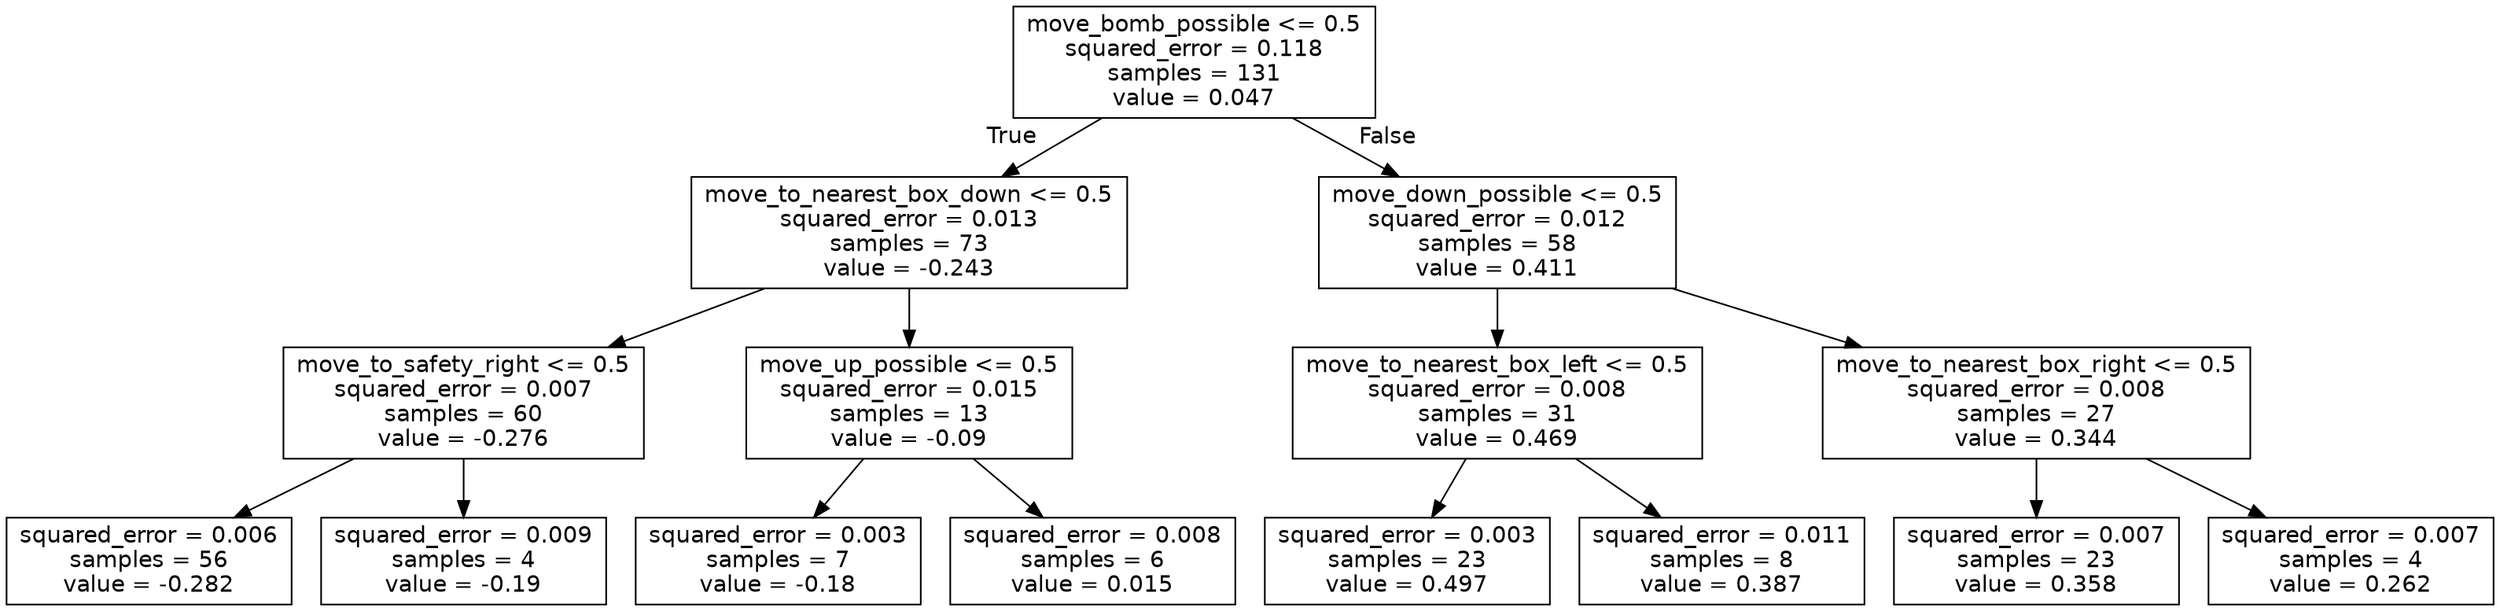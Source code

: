 digraph Tree {
node [shape=box, fontname="helvetica"] ;
edge [fontname="helvetica"] ;
0 [label="move_bomb_possible <= 0.5\nsquared_error = 0.118\nsamples = 131\nvalue = 0.047"] ;
1 [label="move_to_nearest_box_down <= 0.5\nsquared_error = 0.013\nsamples = 73\nvalue = -0.243"] ;
0 -> 1 [labeldistance=2.5, labelangle=45, headlabel="True"] ;
2 [label="move_to_safety_right <= 0.5\nsquared_error = 0.007\nsamples = 60\nvalue = -0.276"] ;
1 -> 2 ;
3 [label="squared_error = 0.006\nsamples = 56\nvalue = -0.282"] ;
2 -> 3 ;
4 [label="squared_error = 0.009\nsamples = 4\nvalue = -0.19"] ;
2 -> 4 ;
5 [label="move_up_possible <= 0.5\nsquared_error = 0.015\nsamples = 13\nvalue = -0.09"] ;
1 -> 5 ;
6 [label="squared_error = 0.003\nsamples = 7\nvalue = -0.18"] ;
5 -> 6 ;
7 [label="squared_error = 0.008\nsamples = 6\nvalue = 0.015"] ;
5 -> 7 ;
8 [label="move_down_possible <= 0.5\nsquared_error = 0.012\nsamples = 58\nvalue = 0.411"] ;
0 -> 8 [labeldistance=2.5, labelangle=-45, headlabel="False"] ;
9 [label="move_to_nearest_box_left <= 0.5\nsquared_error = 0.008\nsamples = 31\nvalue = 0.469"] ;
8 -> 9 ;
10 [label="squared_error = 0.003\nsamples = 23\nvalue = 0.497"] ;
9 -> 10 ;
11 [label="squared_error = 0.011\nsamples = 8\nvalue = 0.387"] ;
9 -> 11 ;
12 [label="move_to_nearest_box_right <= 0.5\nsquared_error = 0.008\nsamples = 27\nvalue = 0.344"] ;
8 -> 12 ;
13 [label="squared_error = 0.007\nsamples = 23\nvalue = 0.358"] ;
12 -> 13 ;
14 [label="squared_error = 0.007\nsamples = 4\nvalue = 0.262"] ;
12 -> 14 ;
}